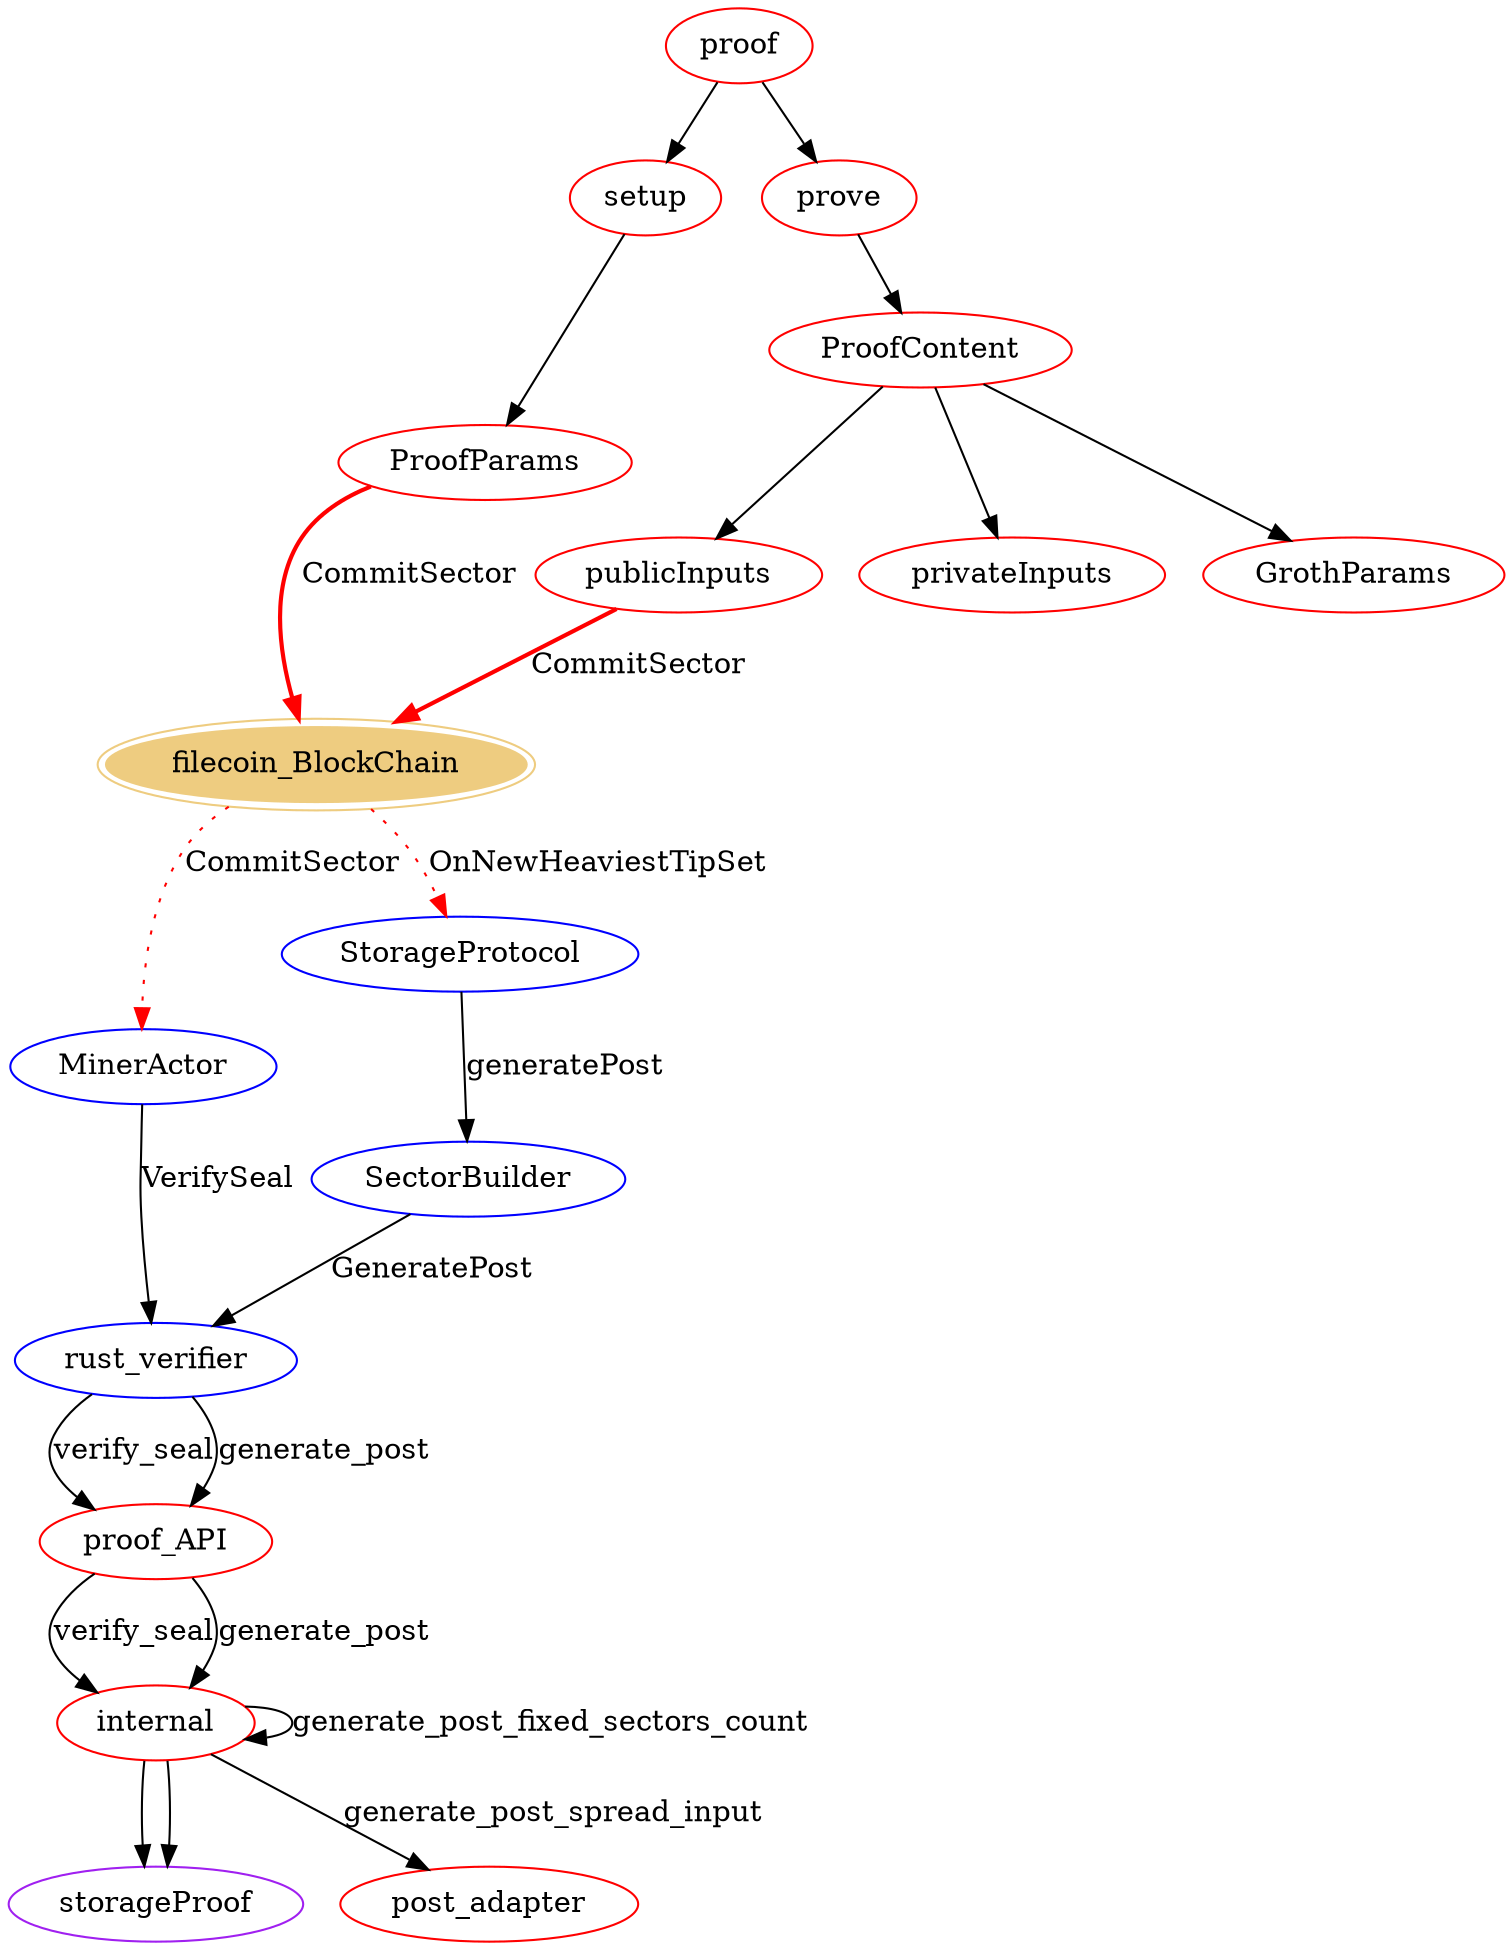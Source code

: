 digraph proof{
node[color=red];
proof->setup;
proof->prove;
setup->ProofParams;
prove->ProofContent;
ProofContent->publicInputs;
ProofContent->privateInputs;
ProofContent->GrothParams;

filecoin_BlockChain[peripheries=2, style=filled, color="#eecc80"];
{ProofParams;publicInputs}->filecoin_BlockChain[style=bold,label="CommitSector",color=red];
node[color=blue];
filecoin_BlockChain->MinerActor[style=dotted,rankdir=LR,label="CommitSector",color=red];

MinerActor->rust_verifier[label="VerifySeal"];

node[color=red];
rust_verifier->proof_API[label="verify_seal"];
proof_API->internal[label="verify_seal"];

node[color=purple];
internal->storageProof;

node[color=blue];
filecoin_BlockChain->StorageProtocol[style=dotted,color=red,label="OnNewHeaviestTipSet"];
StorageProtocol->SectorBuilder[label="generatePost"];
SectorBuilder->rust_verifier[label="GeneratePost"];

node[color=red];
rust_verifier->proof_API[label="generate_post"];
proof_API->internal[label="generate_post"];
internal->post_adapter[label="generate_post_spread_input"];
internal->internal[label="generate_post_fixed_sectors_count"];

node[color=purple];
internal->storageProof;
}
